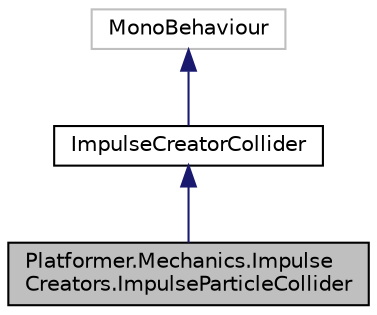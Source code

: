 digraph "Platformer.Mechanics.ImpulseCreators.ImpulseParticleCollider"
{
 // LATEX_PDF_SIZE
  edge [fontname="Helvetica",fontsize="10",labelfontname="Helvetica",labelfontsize="10"];
  node [fontname="Helvetica",fontsize="10",shape=record];
  Node1 [label="Platformer.Mechanics.Impulse\lCreators.ImpulseParticleCollider",height=0.2,width=0.4,color="black", fillcolor="grey75", style="filled", fontcolor="black",tooltip="ImpulseCreatorCollider with a impulseCreator of the type ImpulseParticle"];
  Node2 -> Node1 [dir="back",color="midnightblue",fontsize="10",style="solid",fontname="Helvetica"];
  Node2 [label="ImpulseCreatorCollider",height=0.2,width=0.4,color="black", fillcolor="white", style="filled",URL="$class_platformer_1_1_mechanics_1_1_impulse_creators_1_1_impulse_creator_collider.html",tooltip="General class ImpulseCreators uses to manage collisión with KinematicObjects and impulse applied acco..."];
  Node3 -> Node2 [dir="back",color="midnightblue",fontsize="10",style="solid",fontname="Helvetica"];
  Node3 [label="MonoBehaviour",height=0.2,width=0.4,color="grey75", fillcolor="white", style="filled",tooltip=" "];
}
